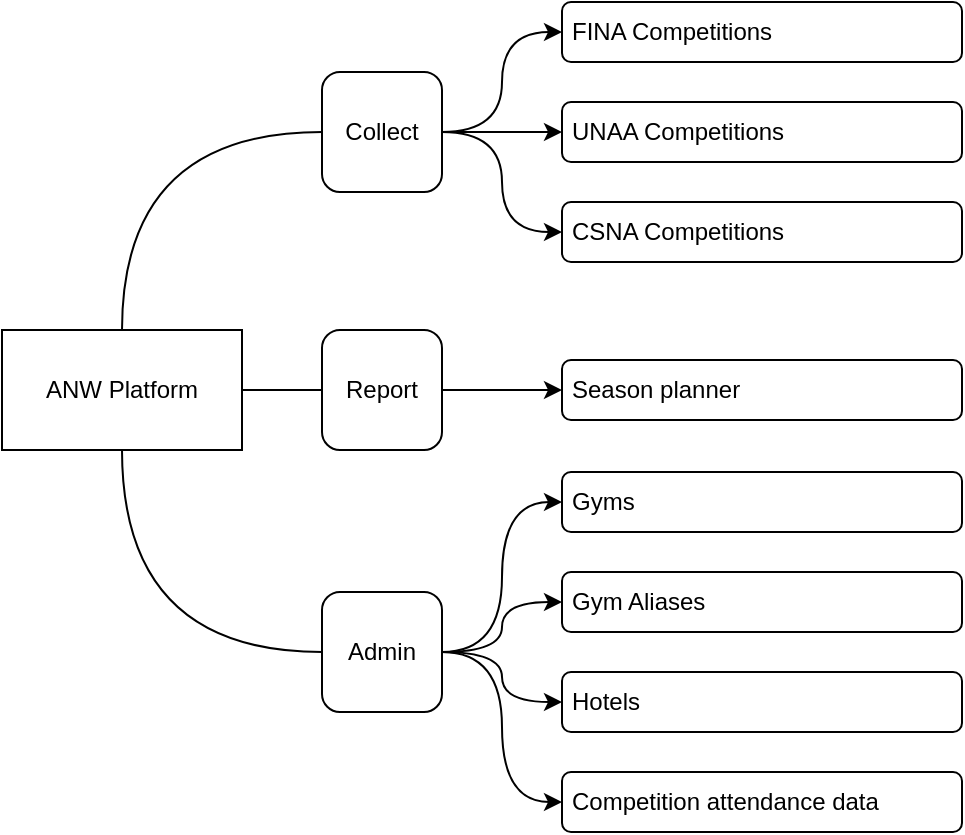 <mxfile version="26.0.6">
  <diagram name="Page-1" id="TJs-7nuz9J66ABSabgTB">
    <mxGraphModel dx="738" dy="510" grid="1" gridSize="10" guides="1" tooltips="1" connect="1" arrows="1" fold="1" page="1" pageScale="1" pageWidth="850" pageHeight="1100" math="0" shadow="0">
      <root>
        <mxCell id="0" />
        <mxCell id="1" parent="0" />
        <mxCell id="WSXo75BMICnkvVFDg_3Q-3" style="edgeStyle=orthogonalEdgeStyle;rounded=0;orthogonalLoop=1;jettySize=auto;html=1;entryX=0;entryY=0.5;entryDx=0;entryDy=0;curved=1;exitX=0.5;exitY=0;exitDx=0;exitDy=0;endArrow=none;endFill=0;" parent="1" source="WSXo75BMICnkvVFDg_3Q-1" target="bQh46Ddm-5ruJ5UZl0Re-3" edge="1">
          <mxGeometry relative="1" as="geometry">
            <mxPoint x="167" y="144.8" as="targetPoint" />
          </mxGeometry>
        </mxCell>
        <mxCell id="WSXo75BMICnkvVFDg_3Q-1" value="ANW Platform" style="rounded=0;whiteSpace=wrap;html=1;fillColor=default;fontColor=#000000;fontStyle=0;gradientColor=none;" parent="1" vertex="1">
          <mxGeometry x="40" y="289" width="120" height="60" as="geometry" />
        </mxCell>
        <mxCell id="WSXo75BMICnkvVFDg_3Q-79" style="edgeStyle=orthogonalEdgeStyle;rounded=0;orthogonalLoop=1;jettySize=auto;html=1;entryX=0;entryY=0.5;entryDx=0;entryDy=0;exitX=1;exitY=0.5;exitDx=0;exitDy=0;curved=1;" parent="1" source="bQh46Ddm-5ruJ5UZl0Re-3" target="bQh46Ddm-5ruJ5UZl0Re-5" edge="1">
          <mxGeometry relative="1" as="geometry">
            <mxPoint x="247" y="174.8" as="sourcePoint" />
            <mxPoint x="316.54" y="144.56" as="targetPoint" />
          </mxGeometry>
        </mxCell>
        <mxCell id="WSXo75BMICnkvVFDg_3Q-80" style="edgeStyle=orthogonalEdgeStyle;rounded=0;orthogonalLoop=1;jettySize=auto;html=1;entryX=0;entryY=0.5;entryDx=0;entryDy=0;curved=1;exitX=1;exitY=0.5;exitDx=0;exitDy=0;" parent="1" source="bQh46Ddm-5ruJ5UZl0Re-3" target="bQh46Ddm-5ruJ5UZl0Re-4" edge="1">
          <mxGeometry relative="1" as="geometry">
            <mxPoint x="247" y="174.8" as="sourcePoint" />
            <mxPoint x="316.54" y="98.84" as="targetPoint" />
          </mxGeometry>
        </mxCell>
        <mxCell id="WSXo75BMICnkvVFDg_3Q-81" style="edgeStyle=orthogonalEdgeStyle;rounded=0;orthogonalLoop=1;jettySize=auto;html=1;entryX=0;entryY=0.5;entryDx=0;entryDy=0;curved=1;exitX=1;exitY=0.5;exitDx=0;exitDy=0;" parent="1" source="bQh46Ddm-5ruJ5UZl0Re-3" target="bQh46Ddm-5ruJ5UZl0Re-6" edge="1">
          <mxGeometry relative="1" as="geometry">
            <mxPoint x="247" y="174.8" as="sourcePoint" />
            <mxPoint x="317.23" y="196.32" as="targetPoint" />
          </mxGeometry>
        </mxCell>
        <mxCell id="WSXo75BMICnkvVFDg_3Q-95" style="rounded=0;orthogonalLoop=1;jettySize=auto;html=1;entryX=0;entryY=0.5;entryDx=0;entryDy=0;exitX=1;exitY=0.5;exitDx=0;exitDy=0;endArrow=none;endFill=0;" parent="1" source="WSXo75BMICnkvVFDg_3Q-1" target="bQh46Ddm-5ruJ5UZl0Re-2" edge="1">
          <mxGeometry relative="1" as="geometry">
            <mxPoint x="167" y="313.8" as="targetPoint" />
          </mxGeometry>
        </mxCell>
        <mxCell id="WSXo75BMICnkvVFDg_3Q-105" style="edgeStyle=orthogonalEdgeStyle;rounded=0;orthogonalLoop=1;jettySize=auto;html=1;entryX=1;entryY=0.5;entryDx=0;entryDy=0;curved=1;startArrow=classic;startFill=1;endArrow=none;endFill=0;exitX=0;exitY=0.5;exitDx=0;exitDy=0;" parent="1" source="bQh46Ddm-5ruJ5UZl0Re-21" target="bQh46Ddm-5ruJ5UZl0Re-1" edge="1">
          <mxGeometry relative="1" as="geometry">
            <mxPoint x="230" y="585" as="sourcePoint" />
            <mxPoint x="170" y="510" as="targetPoint" />
          </mxGeometry>
        </mxCell>
        <mxCell id="WSXo75BMICnkvVFDg_3Q-106" style="edgeStyle=orthogonalEdgeStyle;rounded=0;orthogonalLoop=1;jettySize=auto;html=1;entryX=0;entryY=0.5;entryDx=0;entryDy=0;curved=1;exitX=0.5;exitY=1;exitDx=0;exitDy=0;endArrow=none;endFill=0;" parent="1" source="WSXo75BMICnkvVFDg_3Q-1" target="bQh46Ddm-5ruJ5UZl0Re-1" edge="1">
          <mxGeometry relative="1" as="geometry">
            <mxPoint x="167" y="474.8" as="targetPoint" />
          </mxGeometry>
        </mxCell>
        <mxCell id="WSXo75BMICnkvVFDg_3Q-107" style="edgeStyle=orthogonalEdgeStyle;rounded=0;orthogonalLoop=1;jettySize=auto;html=1;entryX=1;entryY=0.5;entryDx=0;entryDy=0;startArrow=classic;startFill=1;endArrow=none;endFill=0;curved=1;exitX=0;exitY=0.5;exitDx=0;exitDy=0;" parent="1" source="bQh46Ddm-5ruJ5UZl0Re-17" target="bQh46Ddm-5ruJ5UZl0Re-1" edge="1">
          <mxGeometry relative="1" as="geometry">
            <mxPoint x="370" y="458.034" as="sourcePoint" />
            <mxPoint x="247" y="449.8" as="targetPoint" />
          </mxGeometry>
        </mxCell>
        <mxCell id="WSXo75BMICnkvVFDg_3Q-109" style="edgeStyle=orthogonalEdgeStyle;rounded=0;orthogonalLoop=1;jettySize=auto;html=1;entryX=1;entryY=0.5;entryDx=0;entryDy=0;startArrow=classic;startFill=1;endArrow=none;endFill=0;curved=1;exitX=0;exitY=0.5;exitDx=0;exitDy=0;" parent="1" source="bQh46Ddm-5ruJ5UZl0Re-18" target="bQh46Ddm-5ruJ5UZl0Re-1" edge="1">
          <mxGeometry relative="1" as="geometry">
            <mxPoint x="360" y="505" as="sourcePoint" />
            <mxPoint x="247" y="449.8" as="targetPoint" />
          </mxGeometry>
        </mxCell>
        <mxCell id="bQh46Ddm-5ruJ5UZl0Re-1" value="Admin" style="rounded=1;whiteSpace=wrap;html=1;fillColor=default;fontColor=#000000;fontStyle=0;gradientColor=none;" vertex="1" parent="1">
          <mxGeometry x="200" y="420" width="60" height="60" as="geometry" />
        </mxCell>
        <mxCell id="bQh46Ddm-5ruJ5UZl0Re-2" value="Report" style="rounded=1;whiteSpace=wrap;html=1;fillColor=default;fontColor=#000000;fontStyle=0;gradientColor=none;" vertex="1" parent="1">
          <mxGeometry x="200" y="289" width="60" height="60" as="geometry" />
        </mxCell>
        <mxCell id="bQh46Ddm-5ruJ5UZl0Re-3" value="Collect" style="rounded=1;whiteSpace=wrap;html=1;fillColor=default;fontColor=#000000;fontStyle=0;gradientColor=none;" vertex="1" parent="1">
          <mxGeometry x="200" y="160" width="60" height="60" as="geometry" />
        </mxCell>
        <mxCell id="bQh46Ddm-5ruJ5UZl0Re-4" value="FINA Competitions" style="rounded=1;whiteSpace=wrap;html=1;fillColor=default;fontColor=#000000;fontStyle=0;gradientColor=none;align=left;spacingLeft=3;" vertex="1" parent="1">
          <mxGeometry x="320" y="125" width="200" height="30" as="geometry" />
        </mxCell>
        <mxCell id="bQh46Ddm-5ruJ5UZl0Re-5" value="UNAA Competitions" style="rounded=1;whiteSpace=wrap;html=1;fillColor=default;fontColor=#000000;fontStyle=0;gradientColor=none;align=left;spacingLeft=3;" vertex="1" parent="1">
          <mxGeometry x="320" y="175" width="200" height="30" as="geometry" />
        </mxCell>
        <mxCell id="bQh46Ddm-5ruJ5UZl0Re-6" value="CSNA Competitions" style="rounded=1;whiteSpace=wrap;html=1;fillColor=default;fontColor=#000000;fontStyle=0;gradientColor=none;align=left;spacingLeft=3;" vertex="1" parent="1">
          <mxGeometry x="320" y="225" width="200" height="30" as="geometry" />
        </mxCell>
        <mxCell id="bQh46Ddm-5ruJ5UZl0Re-8" value="Season planner" style="rounded=1;whiteSpace=wrap;html=1;fillColor=default;fontColor=#000000;fontStyle=0;gradientColor=none;align=left;spacingLeft=3;" vertex="1" parent="1">
          <mxGeometry x="320" y="304" width="200" height="30" as="geometry" />
        </mxCell>
        <mxCell id="bQh46Ddm-5ruJ5UZl0Re-16" style="edgeStyle=orthogonalEdgeStyle;rounded=0;orthogonalLoop=1;jettySize=auto;html=1;entryX=1;entryY=0.5;entryDx=0;entryDy=0;curved=1;startArrow=classic;startFill=1;endArrow=none;endFill=0;exitX=0;exitY=0.5;exitDx=0;exitDy=0;" edge="1" parent="1" source="bQh46Ddm-5ruJ5UZl0Re-8" target="bQh46Ddm-5ruJ5UZl0Re-2">
          <mxGeometry relative="1" as="geometry">
            <mxPoint x="330" y="245" as="sourcePoint" />
            <mxPoint x="270" y="170" as="targetPoint" />
          </mxGeometry>
        </mxCell>
        <mxCell id="bQh46Ddm-5ruJ5UZl0Re-17" value="Gyms" style="rounded=1;whiteSpace=wrap;html=1;fillColor=default;fontColor=#000000;fontStyle=0;gradientColor=none;align=left;spacingLeft=3;" vertex="1" parent="1">
          <mxGeometry x="320" y="360" width="200" height="30" as="geometry" />
        </mxCell>
        <mxCell id="bQh46Ddm-5ruJ5UZl0Re-18" value="Hotels" style="rounded=1;whiteSpace=wrap;html=1;fillColor=default;fontColor=#000000;fontStyle=0;gradientColor=none;align=left;spacingLeft=3;" vertex="1" parent="1">
          <mxGeometry x="320" y="460" width="200" height="30" as="geometry" />
        </mxCell>
        <mxCell id="bQh46Ddm-5ruJ5UZl0Re-19" value="Gym Aliases" style="rounded=1;whiteSpace=wrap;html=1;fillColor=default;fontColor=#000000;fontStyle=0;gradientColor=none;align=left;spacingLeft=3;" vertex="1" parent="1">
          <mxGeometry x="320" y="410" width="200" height="30" as="geometry" />
        </mxCell>
        <mxCell id="bQh46Ddm-5ruJ5UZl0Re-20" style="edgeStyle=orthogonalEdgeStyle;rounded=0;orthogonalLoop=1;jettySize=auto;html=1;entryX=1;entryY=0.5;entryDx=0;entryDy=0;startArrow=classic;startFill=1;endArrow=none;endFill=0;curved=1;exitX=0;exitY=0.5;exitDx=0;exitDy=0;" edge="1" parent="1" source="bQh46Ddm-5ruJ5UZl0Re-19" target="bQh46Ddm-5ruJ5UZl0Re-1">
          <mxGeometry relative="1" as="geometry">
            <mxPoint x="330" y="515" as="sourcePoint" />
            <mxPoint x="270" y="465" as="targetPoint" />
          </mxGeometry>
        </mxCell>
        <mxCell id="bQh46Ddm-5ruJ5UZl0Re-21" value="Competition attendance data" style="rounded=1;whiteSpace=wrap;html=1;fillColor=default;fontColor=#000000;fontStyle=0;gradientColor=none;align=left;spacingLeft=3;" vertex="1" parent="1">
          <mxGeometry x="320" y="510" width="200" height="30" as="geometry" />
        </mxCell>
      </root>
    </mxGraphModel>
  </diagram>
</mxfile>
